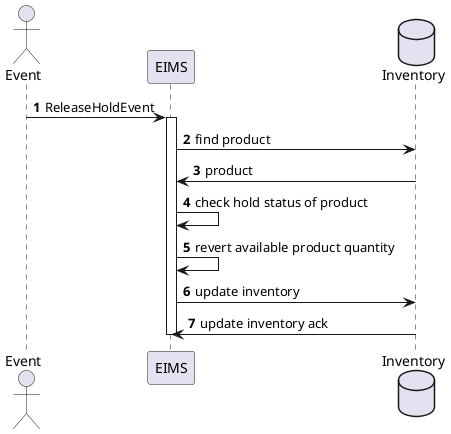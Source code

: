@startuml
'https://plantuml.com/sequence-diagram

actor Event as E
participant EIMS
database Inventory

autonumber

E -> EIMS: ReleaseHoldEvent
activate EIMS

EIMS -> Inventory: find product
EIMS <- Inventory: product
EIMS -> EIMS: check hold status of product
EIMS -> EIMS: revert available product quantity
EIMS -> Inventory: update inventory
EIMS <- Inventory: update inventory ack

deactivate EIMS

@enduml